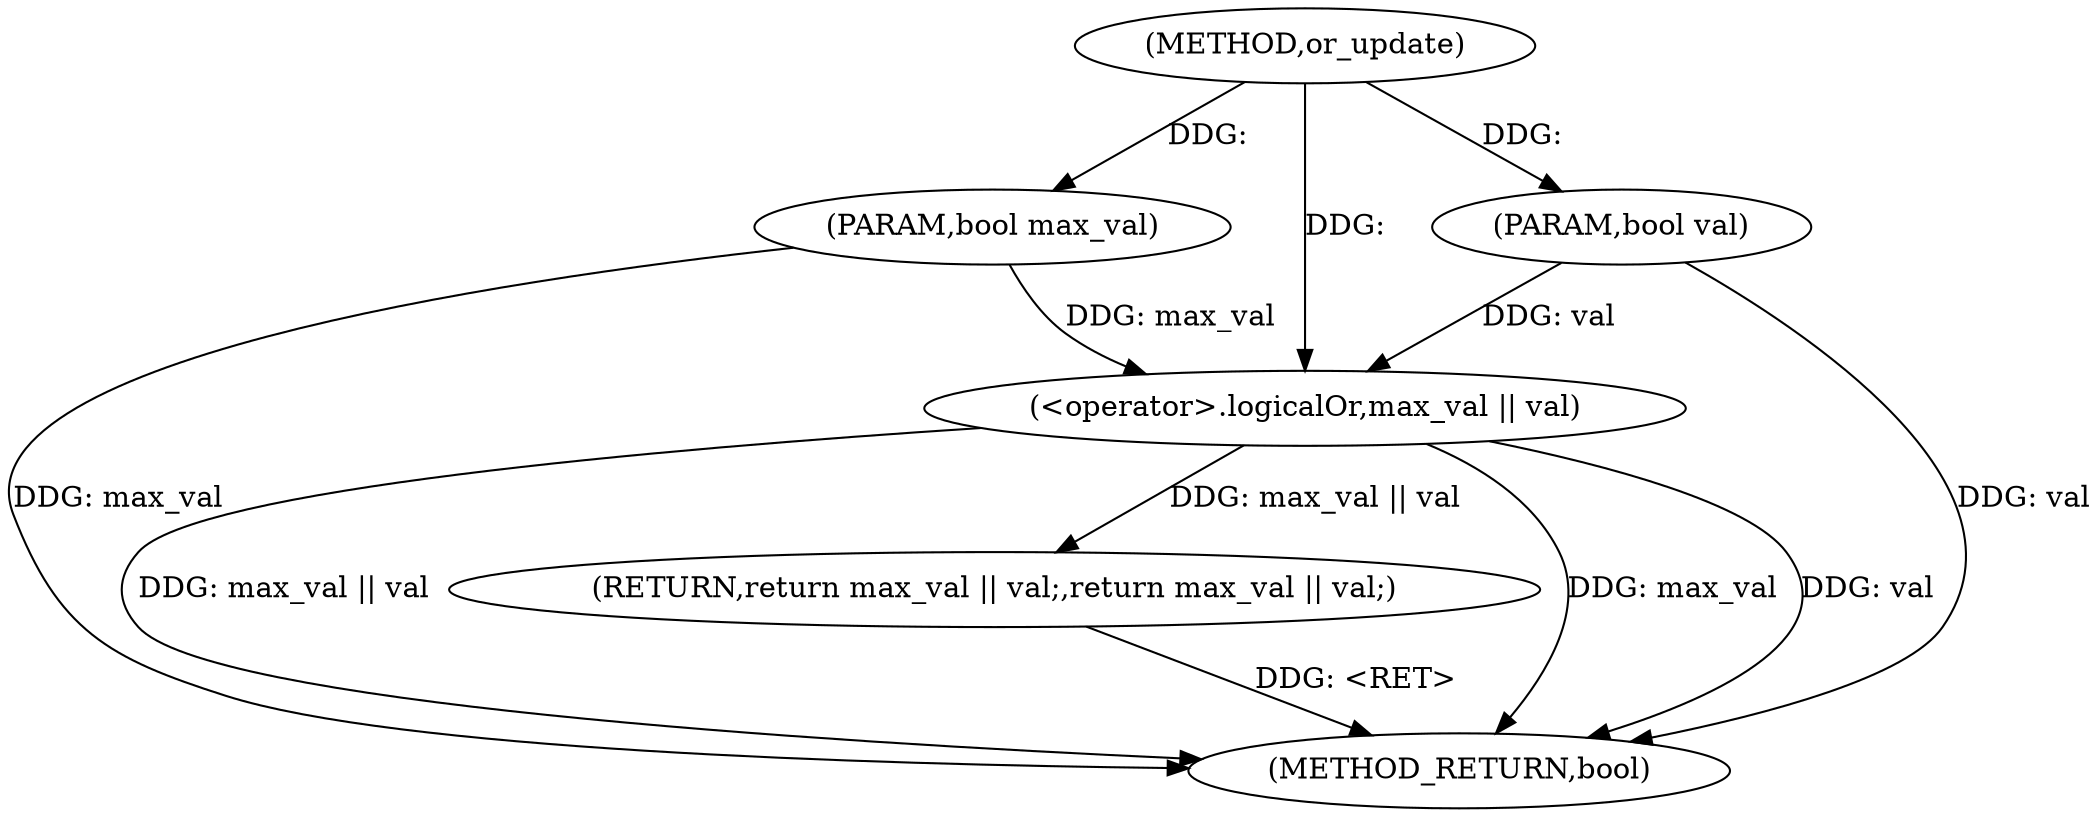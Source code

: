 digraph "or_update" {  
"1000105" [label = "(METHOD,or_update)" ]
"1000113" [label = "(METHOD_RETURN,bool)" ]
"1000106" [label = "(PARAM,bool max_val)" ]
"1000107" [label = "(PARAM,bool val)" ]
"1000109" [label = "(RETURN,return max_val || val;,return max_val || val;)" ]
"1000110" [label = "(<operator>.logicalOr,max_val || val)" ]
  "1000109" -> "1000113"  [ label = "DDG: <RET>"] 
  "1000106" -> "1000113"  [ label = "DDG: max_val"] 
  "1000107" -> "1000113"  [ label = "DDG: val"] 
  "1000110" -> "1000113"  [ label = "DDG: max_val"] 
  "1000110" -> "1000113"  [ label = "DDG: val"] 
  "1000110" -> "1000113"  [ label = "DDG: max_val || val"] 
  "1000105" -> "1000106"  [ label = "DDG: "] 
  "1000105" -> "1000107"  [ label = "DDG: "] 
  "1000110" -> "1000109"  [ label = "DDG: max_val || val"] 
  "1000106" -> "1000110"  [ label = "DDG: max_val"] 
  "1000105" -> "1000110"  [ label = "DDG: "] 
  "1000107" -> "1000110"  [ label = "DDG: val"] 
}
